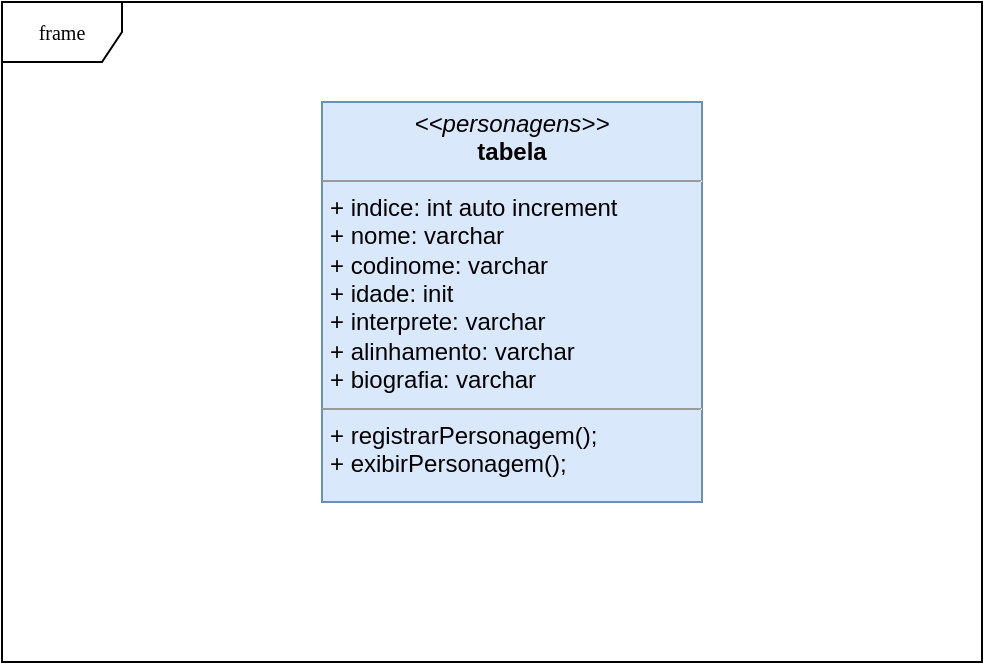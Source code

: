 <mxfile version="15.9.4" type="google"><diagram name="Page-1" id="c4acf3e9-155e-7222-9cf6-157b1a14988f"><mxGraphModel dx="806" dy="520" grid="1" gridSize="10" guides="1" tooltips="1" connect="1" arrows="1" fold="1" page="1" pageScale="1" pageWidth="850" pageHeight="1100" background="none" math="0" shadow="0"><root><mxCell id="0"/><mxCell id="1" parent="0"/><mxCell id="17acba5748e5396b-1" value="frame" style="shape=umlFrame;whiteSpace=wrap;html=1;rounded=0;shadow=0;comic=0;labelBackgroundColor=none;strokeWidth=1;fontFamily=Verdana;fontSize=10;align=center;" parent="1" vertex="1"><mxGeometry x="60" y="150" width="490" height="330" as="geometry"/></mxCell><mxCell id="5d2195bd80daf111-15" value="&lt;p style=&quot;margin: 0px ; margin-top: 4px ; text-align: center&quot;&gt;&lt;i&gt;&amp;lt;&amp;lt;personagens&amp;gt;&amp;gt;&lt;/i&gt;&lt;br&gt;&lt;b&gt;tabela&lt;/b&gt;&lt;/p&gt;&lt;hr size=&quot;1&quot;&gt;&lt;p style=&quot;margin: 0px ; margin-left: 4px&quot;&gt;+ indice: int auto increment&lt;br&gt;+ nome: varchar&lt;/p&gt;&lt;p style=&quot;margin: 0px ; margin-left: 4px&quot;&gt;+ codinome: varchar&lt;/p&gt;&lt;p style=&quot;margin: 0px ; margin-left: 4px&quot;&gt;+ idade: init&lt;/p&gt;&lt;p style=&quot;margin: 0px ; margin-left: 4px&quot;&gt;+ interprete: varchar&lt;/p&gt;&lt;p style=&quot;margin: 0px ; margin-left: 4px&quot;&gt;+ alinhamento: varchar&lt;/p&gt;&lt;p style=&quot;margin: 0px ; margin-left: 4px&quot;&gt;+ biografia: varchar&lt;br&gt;&lt;/p&gt;&lt;hr size=&quot;1&quot;&gt;&lt;p style=&quot;margin: 0px ; margin-left: 4px&quot;&gt;+ registrarPersonagem();&lt;br&gt;+ exibirPersonagem();&lt;br&gt;&lt;/p&gt;" style="verticalAlign=top;align=left;overflow=fill;fontSize=12;fontFamily=Helvetica;html=1;rounded=0;shadow=0;comic=0;labelBackgroundColor=none;strokeWidth=1;fillColor=#dae8fc;strokeColor=#6c8ebf;" parent="1" vertex="1"><mxGeometry x="220" y="200" width="190" height="200" as="geometry"/></mxCell></root></mxGraphModel></diagram></mxfile>